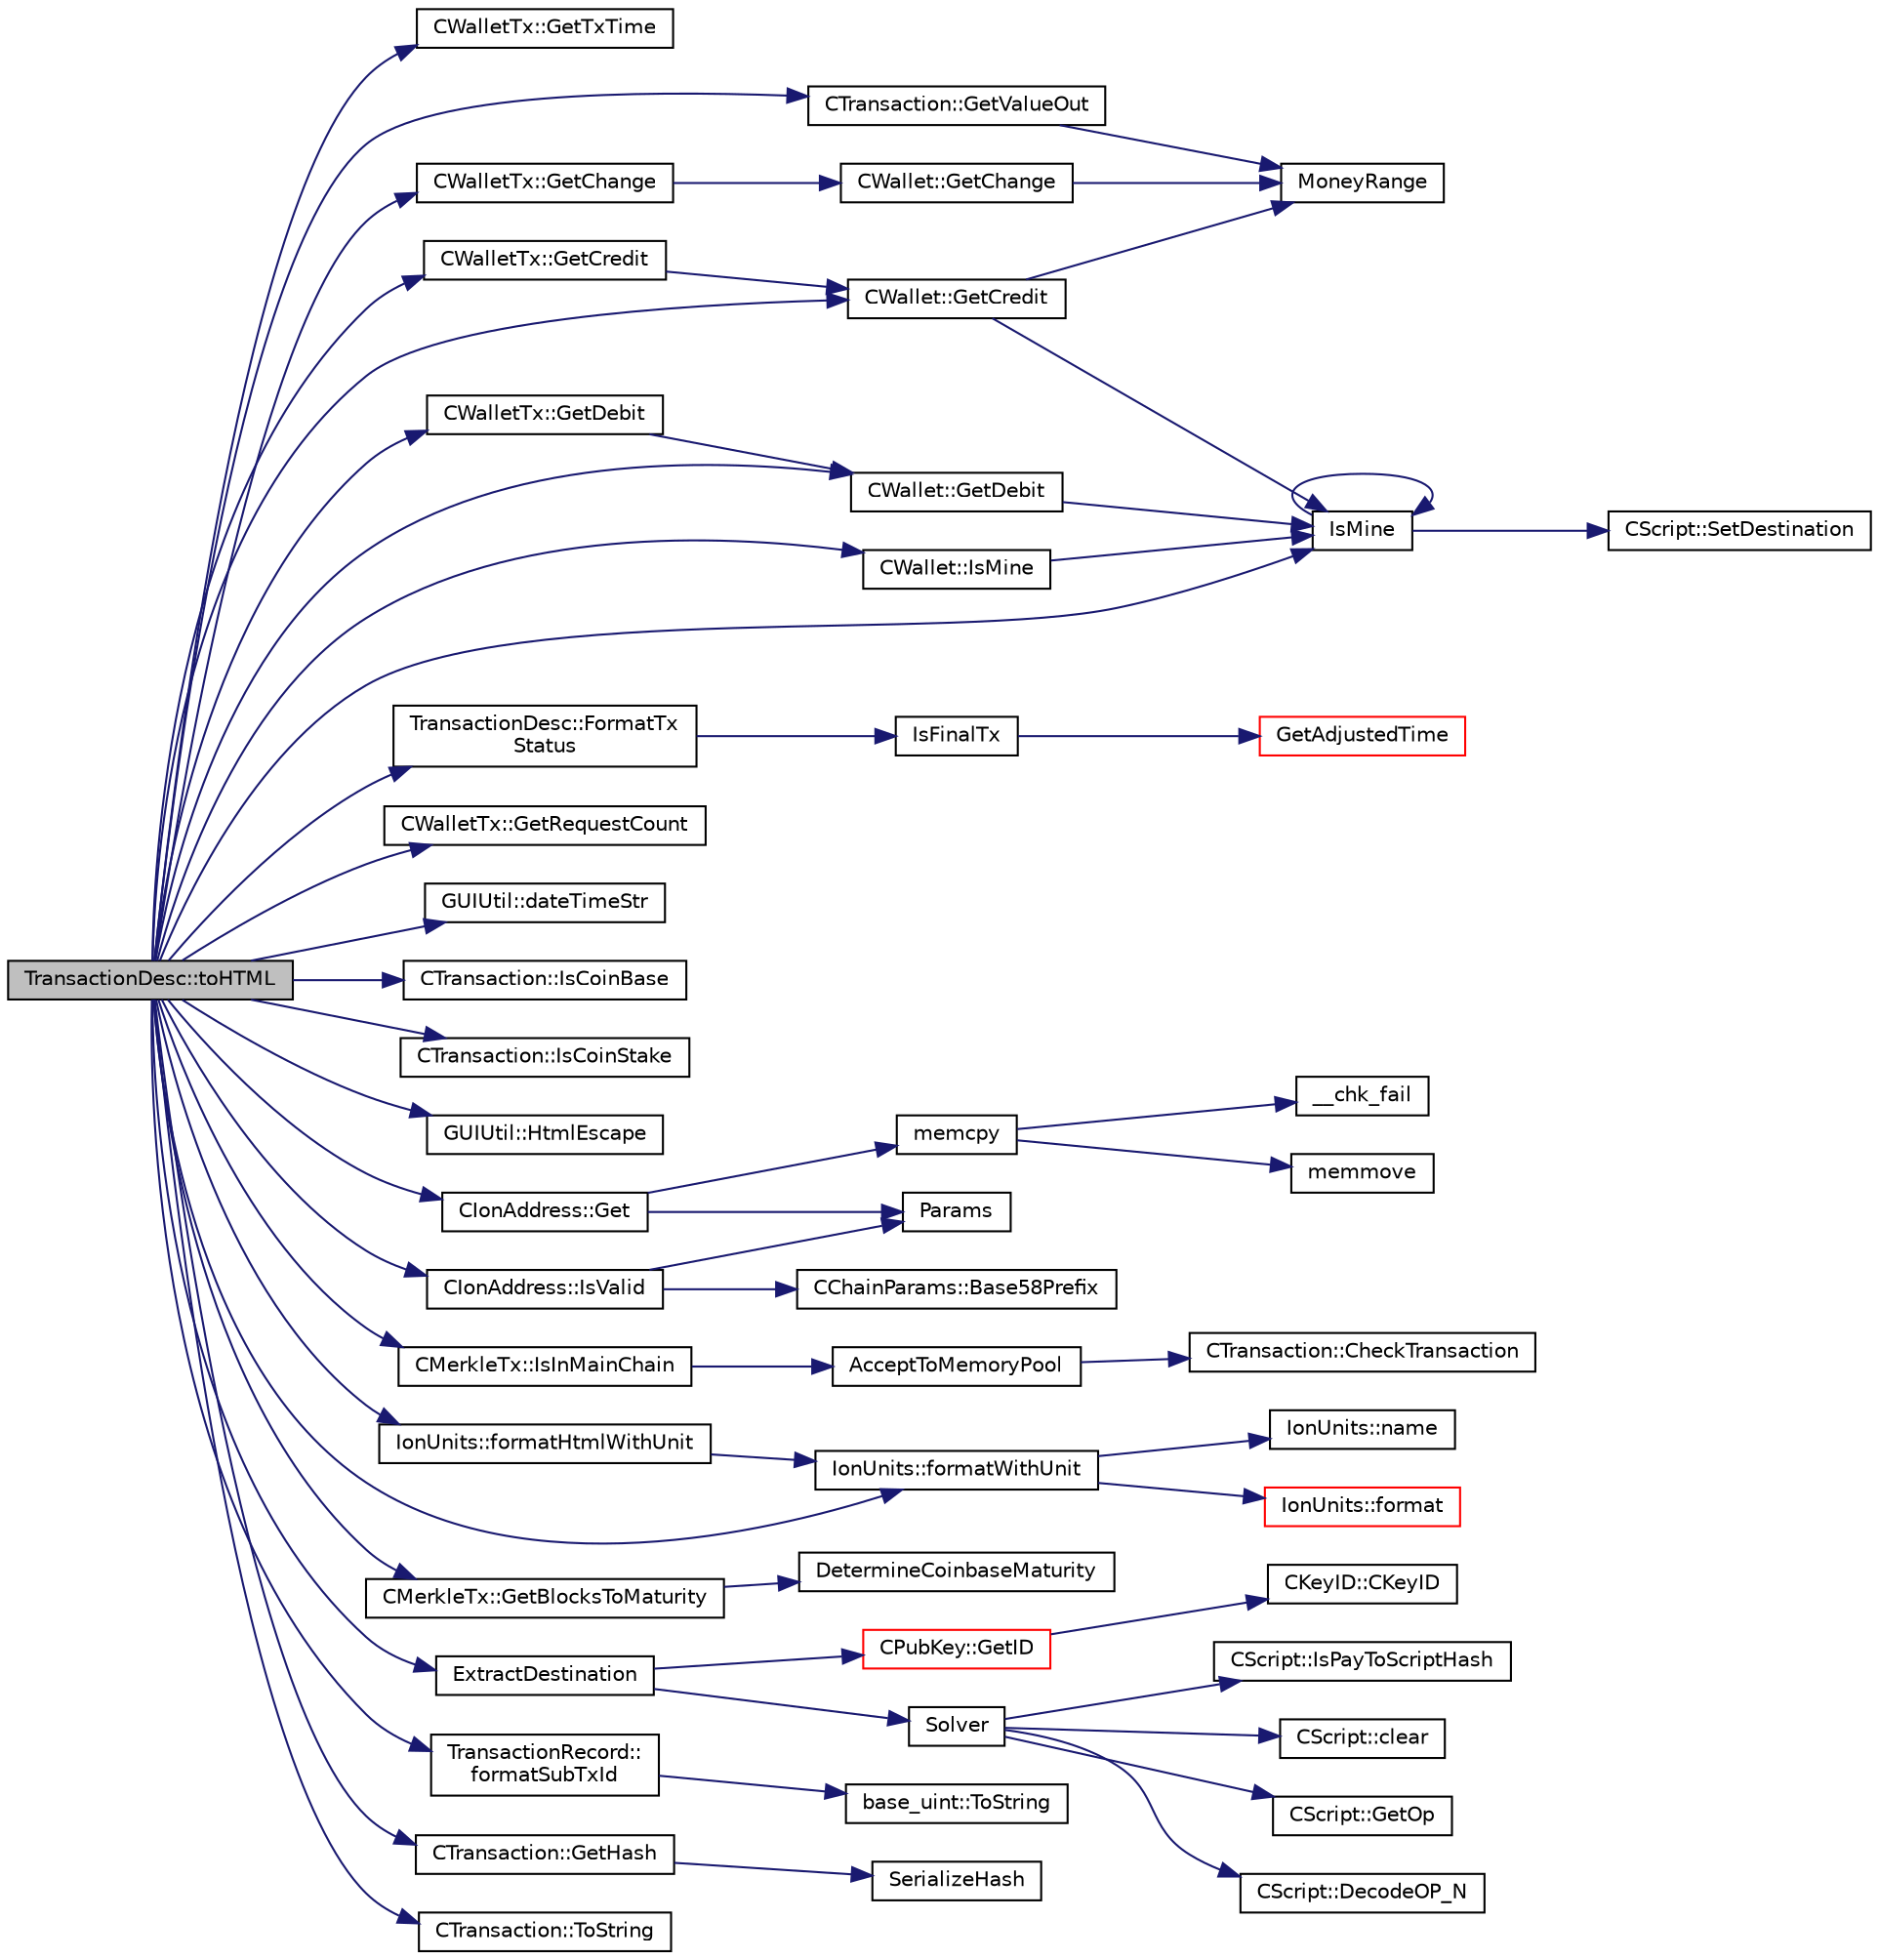 digraph "TransactionDesc::toHTML"
{
  edge [fontname="Helvetica",fontsize="10",labelfontname="Helvetica",labelfontsize="10"];
  node [fontname="Helvetica",fontsize="10",shape=record];
  rankdir="LR";
  Node16 [label="TransactionDesc::toHTML",height=0.2,width=0.4,color="black", fillcolor="grey75", style="filled", fontcolor="black"];
  Node16 -> Node17 [color="midnightblue",fontsize="10",style="solid",fontname="Helvetica"];
  Node17 [label="CWalletTx::GetTxTime",height=0.2,width=0.4,color="black", fillcolor="white", style="filled",URL="$d6/d53/class_c_wallet_tx.html#ab94368cf0553687d8f1fec5d2aaa1457"];
  Node16 -> Node18 [color="midnightblue",fontsize="10",style="solid",fontname="Helvetica"];
  Node18 [label="CWalletTx::GetCredit",height=0.2,width=0.4,color="black", fillcolor="white", style="filled",URL="$d6/d53/class_c_wallet_tx.html#a176e9ecbafbee27d604acbab9804885d"];
  Node18 -> Node19 [color="midnightblue",fontsize="10",style="solid",fontname="Helvetica"];
  Node19 [label="CWallet::GetCredit",height=0.2,width=0.4,color="black", fillcolor="white", style="filled",URL="$d2/de5/class_c_wallet.html#aa60b69c7d4ea6063ed83b13d7c6fe695"];
  Node19 -> Node20 [color="midnightblue",fontsize="10",style="solid",fontname="Helvetica"];
  Node20 [label="MoneyRange",height=0.2,width=0.4,color="black", fillcolor="white", style="filled",URL="$dd/d2f/amount_8h.html#a12db56a9a1c931941f0943ecbb278aae"];
  Node19 -> Node21 [color="midnightblue",fontsize="10",style="solid",fontname="Helvetica"];
  Node21 [label="IsMine",height=0.2,width=0.4,color="black", fillcolor="white", style="filled",URL="$dd/d0f/script_8cpp.html#adc59cf67d903c1ba1ef225561b85bfce"];
  Node21 -> Node22 [color="midnightblue",fontsize="10",style="solid",fontname="Helvetica"];
  Node22 [label="CScript::SetDestination",height=0.2,width=0.4,color="black", fillcolor="white", style="filled",URL="$d9/d4b/class_c_script.html#ad1b5a9077241aa06116040c4f1b7c31e"];
  Node21 -> Node21 [color="midnightblue",fontsize="10",style="solid",fontname="Helvetica"];
  Node16 -> Node23 [color="midnightblue",fontsize="10",style="solid",fontname="Helvetica"];
  Node23 [label="CWalletTx::GetDebit",height=0.2,width=0.4,color="black", fillcolor="white", style="filled",URL="$d6/d53/class_c_wallet_tx.html#a7757c17a323e5f6f75c92acb398d3568"];
  Node23 -> Node24 [color="midnightblue",fontsize="10",style="solid",fontname="Helvetica"];
  Node24 [label="CWallet::GetDebit",height=0.2,width=0.4,color="black", fillcolor="white", style="filled",URL="$d2/de5/class_c_wallet.html#a5ab4855aac6f4b335421944403e44d6d"];
  Node24 -> Node21 [color="midnightblue",fontsize="10",style="solid",fontname="Helvetica"];
  Node16 -> Node25 [color="midnightblue",fontsize="10",style="solid",fontname="Helvetica"];
  Node25 [label="TransactionDesc::FormatTx\lStatus",height=0.2,width=0.4,color="black", fillcolor="white", style="filled",URL="$d4/da9/class_transaction_desc.html#afcd4db6bf3a341cafe06a57ec31b7531"];
  Node25 -> Node26 [color="midnightblue",fontsize="10",style="solid",fontname="Helvetica"];
  Node26 [label="IsFinalTx",height=0.2,width=0.4,color="black", fillcolor="white", style="filled",URL="$df/d0a/main_8cpp.html#adc332cd7ac94e639bb4239618341be19"];
  Node26 -> Node27 [color="midnightblue",fontsize="10",style="solid",fontname="Helvetica"];
  Node27 [label="GetAdjustedTime",height=0.2,width=0.4,color="red", fillcolor="white", style="filled",URL="$df/d2d/util_8cpp.html#a09f81b9c7650f898cf3cf305b87547e6"];
  Node16 -> Node30 [color="midnightblue",fontsize="10",style="solid",fontname="Helvetica"];
  Node30 [label="CWalletTx::GetRequestCount",height=0.2,width=0.4,color="black", fillcolor="white", style="filled",URL="$d6/d53/class_c_wallet_tx.html#afd3ca5b54d33038a06189f3f27a97910"];
  Node16 -> Node31 [color="midnightblue",fontsize="10",style="solid",fontname="Helvetica"];
  Node31 [label="GUIUtil::dateTimeStr",height=0.2,width=0.4,color="black", fillcolor="white", style="filled",URL="$d1/d87/namespace_g_u_i_util.html#aae732a04fea25190081120bf0cc773e8"];
  Node16 -> Node32 [color="midnightblue",fontsize="10",style="solid",fontname="Helvetica"];
  Node32 [label="CTransaction::IsCoinBase",height=0.2,width=0.4,color="black", fillcolor="white", style="filled",URL="$df/d43/class_c_transaction.html#a96256e8ac1bf79ad9c057e48c41132dd"];
  Node16 -> Node33 [color="midnightblue",fontsize="10",style="solid",fontname="Helvetica"];
  Node33 [label="CTransaction::IsCoinStake",height=0.2,width=0.4,color="black", fillcolor="white", style="filled",URL="$df/d43/class_c_transaction.html#ace4278a41a296d40dcf5fb2b9cf007ec"];
  Node16 -> Node34 [color="midnightblue",fontsize="10",style="solid",fontname="Helvetica"];
  Node34 [label="GUIUtil::HtmlEscape",height=0.2,width=0.4,color="black", fillcolor="white", style="filled",URL="$d1/d87/namespace_g_u_i_util.html#a2d4b7f2c11ebc4b97af10bc20d19b1b2"];
  Node16 -> Node35 [color="midnightblue",fontsize="10",style="solid",fontname="Helvetica"];
  Node35 [label="CIonAddress::IsValid",height=0.2,width=0.4,color="black", fillcolor="white", style="filled",URL="$d1/de4/class_c_ion_address.html#a93cb71370b938e7fad4a74c4b5775da6"];
  Node35 -> Node36 [color="midnightblue",fontsize="10",style="solid",fontname="Helvetica"];
  Node36 [label="Params",height=0.2,width=0.4,color="black", fillcolor="white", style="filled",URL="$df/dbf/chainparams_8cpp.html#ace5c5b706d71a324a417dd2db394fd4a",tooltip="Return the currently selected parameters. "];
  Node35 -> Node37 [color="midnightblue",fontsize="10",style="solid",fontname="Helvetica"];
  Node37 [label="CChainParams::Base58Prefix",height=0.2,width=0.4,color="black", fillcolor="white", style="filled",URL="$d1/d4f/class_c_chain_params.html#a103c58eca4a26a71201882b3ed6c4cb4"];
  Node16 -> Node38 [color="midnightblue",fontsize="10",style="solid",fontname="Helvetica"];
  Node38 [label="CIonAddress::Get",height=0.2,width=0.4,color="black", fillcolor="white", style="filled",URL="$d1/de4/class_c_ion_address.html#aa70f9899f0a3cf37e4a87483db5cf99d"];
  Node38 -> Node39 [color="midnightblue",fontsize="10",style="solid",fontname="Helvetica"];
  Node39 [label="memcpy",height=0.2,width=0.4,color="black", fillcolor="white", style="filled",URL="$d5/d9f/glibc__compat_8cpp.html#a0f46826ab0466591e136db24394923cf"];
  Node39 -> Node40 [color="midnightblue",fontsize="10",style="solid",fontname="Helvetica"];
  Node40 [label="memmove",height=0.2,width=0.4,color="black", fillcolor="white", style="filled",URL="$d5/d9f/glibc__compat_8cpp.html#a9778d49e9029dd75bc53ecbbf9f5e9a1"];
  Node39 -> Node41 [color="midnightblue",fontsize="10",style="solid",fontname="Helvetica"];
  Node41 [label="__chk_fail",height=0.2,width=0.4,color="black", fillcolor="white", style="filled",URL="$d5/d9f/glibc__compat_8cpp.html#a424ac71631da5ada2976630ff67051d1"];
  Node38 -> Node36 [color="midnightblue",fontsize="10",style="solid",fontname="Helvetica"];
  Node16 -> Node21 [color="midnightblue",fontsize="10",style="solid",fontname="Helvetica"];
  Node16 -> Node19 [color="midnightblue",fontsize="10",style="solid",fontname="Helvetica"];
  Node16 -> Node42 [color="midnightblue",fontsize="10",style="solid",fontname="Helvetica"];
  Node42 [label="CMerkleTx::IsInMainChain",height=0.2,width=0.4,color="black", fillcolor="white", style="filled",URL="$d1/dff/class_c_merkle_tx.html#ad4b3623fabf1924dba2a7694e3418e1e"];
  Node42 -> Node43 [color="midnightblue",fontsize="10",style="solid",fontname="Helvetica"];
  Node43 [label="AcceptToMemoryPool",height=0.2,width=0.4,color="black", fillcolor="white", style="filled",URL="$d4/dbf/main_8h.html#addea0e425b693b4c1be712c3ead94568",tooltip="(try to) add transaction to memory pool "];
  Node43 -> Node44 [color="midnightblue",fontsize="10",style="solid",fontname="Helvetica"];
  Node44 [label="CTransaction::CheckTransaction",height=0.2,width=0.4,color="black", fillcolor="white", style="filled",URL="$df/d43/class_c_transaction.html#a2104329681e2749baeeaaf47c0af482d"];
  Node16 -> Node45 [color="midnightblue",fontsize="10",style="solid",fontname="Helvetica"];
  Node45 [label="IonUnits::formatHtmlWithUnit",height=0.2,width=0.4,color="black", fillcolor="white", style="filled",URL="$d7/dab/class_ion_units.html#a93a4fcdd7d407be3b5ff404c678d7bf3"];
  Node45 -> Node46 [color="midnightblue",fontsize="10",style="solid",fontname="Helvetica"];
  Node46 [label="IonUnits::formatWithUnit",height=0.2,width=0.4,color="black", fillcolor="white", style="filled",URL="$d7/dab/class_ion_units.html#a07052cd4b4b8496b73ffe657432a8624",tooltip="Format as string (with unit) "];
  Node46 -> Node47 [color="midnightblue",fontsize="10",style="solid",fontname="Helvetica"];
  Node47 [label="IonUnits::format",height=0.2,width=0.4,color="red", fillcolor="white", style="filled",URL="$d7/dab/class_ion_units.html#a7cf8cdbd0a24c418ae91b511fac5bee4",tooltip="Format as string. "];
  Node46 -> Node51 [color="midnightblue",fontsize="10",style="solid",fontname="Helvetica"];
  Node51 [label="IonUnits::name",height=0.2,width=0.4,color="black", fillcolor="white", style="filled",URL="$d7/dab/class_ion_units.html#a5bb4881389b09aeeb0bc235e87e0a42f",tooltip="Short name. "];
  Node16 -> Node52 [color="midnightblue",fontsize="10",style="solid",fontname="Helvetica"];
  Node52 [label="CMerkleTx::GetBlocksToMaturity",height=0.2,width=0.4,color="black", fillcolor="white", style="filled",URL="$d1/dff/class_c_merkle_tx.html#a69ebd437f7b44169659c3527fe73b6ab"];
  Node52 -> Node53 [color="midnightblue",fontsize="10",style="solid",fontname="Helvetica"];
  Node53 [label="DetermineCoinbaseMaturity",height=0.2,width=0.4,color="black", fillcolor="white", style="filled",URL="$d1/d08/proofs_8cpp.html#a97478c8207cae73889a6b1fbbc3c67e3",tooltip="Determine Coinbase Maturity (generally not a good idea - done so to increase speed) ..."];
  Node16 -> Node54 [color="midnightblue",fontsize="10",style="solid",fontname="Helvetica"];
  Node54 [label="CWallet::IsMine",height=0.2,width=0.4,color="black", fillcolor="white", style="filled",URL="$d2/de5/class_c_wallet.html#a4eada57edc1c443564b8cc9b853d955c"];
  Node54 -> Node21 [color="midnightblue",fontsize="10",style="solid",fontname="Helvetica"];
  Node16 -> Node55 [color="midnightblue",fontsize="10",style="solid",fontname="Helvetica"];
  Node55 [label="ExtractDestination",height=0.2,width=0.4,color="black", fillcolor="white", style="filled",URL="$dd/d0f/script_8cpp.html#a951f7e601746ae076afdf3169ecca2fc"];
  Node55 -> Node56 [color="midnightblue",fontsize="10",style="solid",fontname="Helvetica"];
  Node56 [label="Solver",height=0.2,width=0.4,color="black", fillcolor="white", style="filled",URL="$dd/d0f/script_8cpp.html#a6ee6be50bff44464e905680c6fcee6dc"];
  Node56 -> Node57 [color="midnightblue",fontsize="10",style="solid",fontname="Helvetica"];
  Node57 [label="CScript::IsPayToScriptHash",height=0.2,width=0.4,color="black", fillcolor="white", style="filled",URL="$d9/d4b/class_c_script.html#a0c3729c606d318923dc06f95d85a0971"];
  Node56 -> Node58 [color="midnightblue",fontsize="10",style="solid",fontname="Helvetica"];
  Node58 [label="CScript::clear",height=0.2,width=0.4,color="black", fillcolor="white", style="filled",URL="$d9/d4b/class_c_script.html#a7b2baf842621f07c4939408acf63377c"];
  Node56 -> Node59 [color="midnightblue",fontsize="10",style="solid",fontname="Helvetica"];
  Node59 [label="CScript::GetOp",height=0.2,width=0.4,color="black", fillcolor="white", style="filled",URL="$d9/d4b/class_c_script.html#a94635ed93d8d244ec3acfa83f9ecfe5f"];
  Node56 -> Node60 [color="midnightblue",fontsize="10",style="solid",fontname="Helvetica"];
  Node60 [label="CScript::DecodeOP_N",height=0.2,width=0.4,color="black", fillcolor="white", style="filled",URL="$d9/d4b/class_c_script.html#a7f975fca06b3e9a17da8ba23c7647e2e"];
  Node55 -> Node61 [color="midnightblue",fontsize="10",style="solid",fontname="Helvetica"];
  Node61 [label="CPubKey::GetID",height=0.2,width=0.4,color="red", fillcolor="white", style="filled",URL="$da/d4e/class_c_pub_key.html#a2675f7e6f72eff68e7a5227289feb021"];
  Node61 -> Node62 [color="midnightblue",fontsize="10",style="solid",fontname="Helvetica"];
  Node62 [label="CKeyID::CKeyID",height=0.2,width=0.4,color="black", fillcolor="white", style="filled",URL="$dd/d88/class_c_key_i_d.html#a01dbd3c37820a2ffe89d106c6a7cf53d"];
  Node16 -> Node65 [color="midnightblue",fontsize="10",style="solid",fontname="Helvetica"];
  Node65 [label="CWalletTx::GetChange",height=0.2,width=0.4,color="black", fillcolor="white", style="filled",URL="$d6/d53/class_c_wallet_tx.html#a714fe72284e4cc436d84f751a9a7aa60"];
  Node65 -> Node66 [color="midnightblue",fontsize="10",style="solid",fontname="Helvetica"];
  Node66 [label="CWallet::GetChange",height=0.2,width=0.4,color="black", fillcolor="white", style="filled",URL="$d2/de5/class_c_wallet.html#ac1abe6ee00d6a8f20e92e164c423a6d5"];
  Node66 -> Node20 [color="midnightblue",fontsize="10",style="solid",fontname="Helvetica"];
  Node16 -> Node67 [color="midnightblue",fontsize="10",style="solid",fontname="Helvetica"];
  Node67 [label="CTransaction::GetValueOut",height=0.2,width=0.4,color="black", fillcolor="white", style="filled",URL="$df/d43/class_c_transaction.html#a9ce7d94c68adb37627d82669b83a7c59",tooltip="Amount of ions spent by this transaction. "];
  Node67 -> Node20 [color="midnightblue",fontsize="10",style="solid",fontname="Helvetica"];
  Node16 -> Node24 [color="midnightblue",fontsize="10",style="solid",fontname="Helvetica"];
  Node16 -> Node68 [color="midnightblue",fontsize="10",style="solid",fontname="Helvetica"];
  Node68 [label="TransactionRecord::\lformatSubTxId",height=0.2,width=0.4,color="black", fillcolor="white", style="filled",URL="$d1/da7/class_transaction_record.html#a7664c0127a66cdc42d3d56d6a85a5f1e",tooltip="Format subtransaction id. "];
  Node68 -> Node69 [color="midnightblue",fontsize="10",style="solid",fontname="Helvetica"];
  Node69 [label="base_uint::ToString",height=0.2,width=0.4,color="black", fillcolor="white", style="filled",URL="$da/df7/classbase__uint.html#acccba4d9d51a0c36261718ca0cbb293b"];
  Node16 -> Node70 [color="midnightblue",fontsize="10",style="solid",fontname="Helvetica"];
  Node70 [label="CTransaction::GetHash",height=0.2,width=0.4,color="black", fillcolor="white", style="filled",URL="$df/d43/class_c_transaction.html#a0b46d80e82ca324e82c2ce3fc1492bfa"];
  Node70 -> Node71 [color="midnightblue",fontsize="10",style="solid",fontname="Helvetica"];
  Node71 [label="SerializeHash",height=0.2,width=0.4,color="black", fillcolor="white", style="filled",URL="$db/dfb/hash_8h.html#a6de694e43f17c62025c6883965b65e63"];
  Node16 -> Node72 [color="midnightblue",fontsize="10",style="solid",fontname="Helvetica"];
  Node72 [label="CTransaction::ToString",height=0.2,width=0.4,color="black", fillcolor="white", style="filled",URL="$df/d43/class_c_transaction.html#a80370923c3ac828de68919295d5d0659"];
  Node16 -> Node46 [color="midnightblue",fontsize="10",style="solid",fontname="Helvetica"];
}
